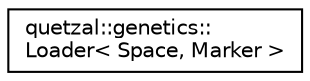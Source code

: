 digraph "Graphical Class Hierarchy"
{
 // LATEX_PDF_SIZE
  edge [fontname="Helvetica",fontsize="10",labelfontname="Helvetica",labelfontsize="10"];
  node [fontname="Helvetica",fontsize="10",shape=record];
  rankdir="LR";
  Node0 [label="quetzal::genetics::\lLoader\< Space, Marker \>",height=0.2,width=0.4,color="black", fillcolor="white", style="filled",URL="$classquetzal_1_1genetics_1_1_loader.html",tooltip=" "];
}
